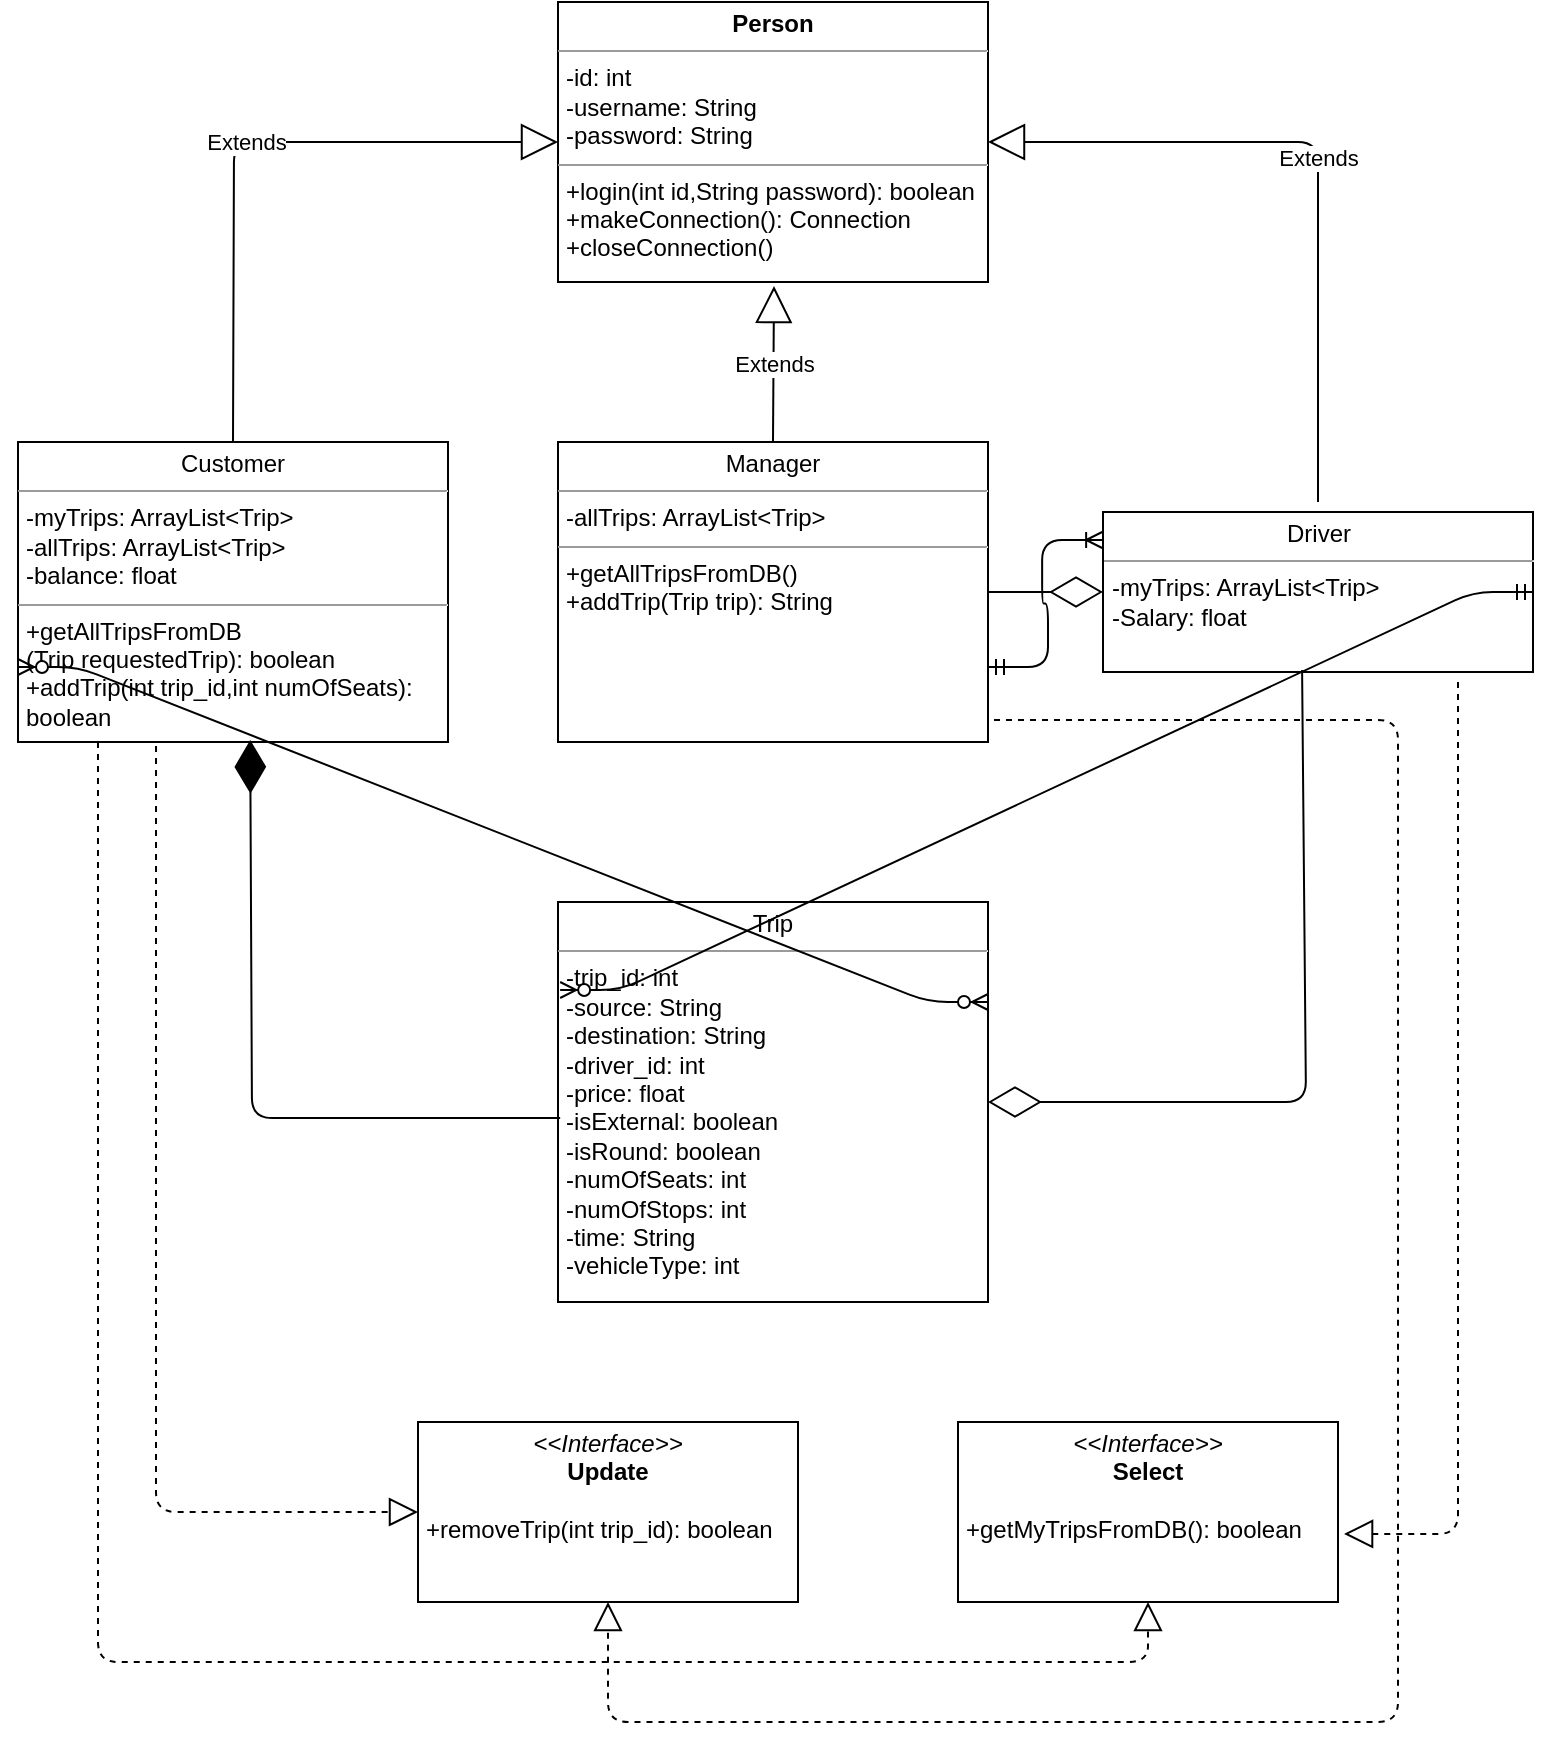 <mxfile version="10.6.1" type="device"><diagram name="Page-1" id="c4acf3e9-155e-7222-9cf6-157b1a14988f"><mxGraphModel dx="754" dy="467" grid="1" gridSize="10" guides="1" tooltips="1" connect="1" arrows="1" fold="1" page="1" pageScale="1" pageWidth="850" pageHeight="1100" background="#ffffff" math="0" shadow="0"><root><mxCell id="0"/><mxCell id="1" parent="0"/><mxCell id="5d2195bd80daf111-12" value="&lt;p style=&quot;margin: 0px ; margin-top: 4px ; text-align: center&quot;&gt;&lt;i&gt;&amp;lt;&amp;lt;Interface&amp;gt;&amp;gt;&lt;/i&gt;&lt;br&gt;&lt;b&gt;Update&lt;/b&gt;&lt;/p&gt;&lt;p style=&quot;margin: 0px ; margin-left: 4px&quot;&gt;&lt;br&gt;&lt;/p&gt;&lt;p style=&quot;margin: 0px ; margin-left: 4px&quot;&gt;+removeTrip(int trip_id): boolean&lt;br&gt;&lt;/p&gt;" style="verticalAlign=top;align=left;overflow=fill;fontSize=12;fontFamily=Helvetica;html=1;rounded=0;shadow=0;comic=0;labelBackgroundColor=none;strokeColor=#000000;strokeWidth=1;fillColor=#ffffff;" parent="1" vertex="1"><mxGeometry x="280" y="720" width="190" height="90" as="geometry"/></mxCell><mxCell id="IpQjeZOqqR7Gu4AgMkf7-1" value="&lt;p style=&quot;margin: 0px ; margin-top: 4px ; text-align: center&quot;&gt;&lt;b&gt;Person&lt;/b&gt;&lt;/p&gt;&lt;hr size=&quot;1&quot;&gt;&lt;p style=&quot;margin: 0px ; margin-left: 4px&quot;&gt;-id: int&lt;/p&gt;&lt;p style=&quot;margin: 0px ; margin-left: 4px&quot;&gt;-username: String&lt;/p&gt;&lt;p style=&quot;margin: 0px ; margin-left: 4px&quot;&gt;-password: String&lt;/p&gt;&lt;hr size=&quot;1&quot;&gt;&lt;p style=&quot;margin: 0px ; margin-left: 4px&quot;&gt;+login(int id,String password): boolean&lt;/p&gt;&lt;p style=&quot;margin: 0px ; margin-left: 4px&quot;&gt;+makeConnection(): Connection&lt;/p&gt;&lt;p style=&quot;margin: 0px ; margin-left: 4px&quot;&gt;+closeConnection()&lt;/p&gt;" style="verticalAlign=top;align=left;overflow=fill;fontSize=12;fontFamily=Helvetica;html=1;" parent="1" vertex="1"><mxGeometry x="350" y="10" width="215" height="140" as="geometry"/></mxCell><mxCell id="IpQjeZOqqR7Gu4AgMkf7-23" value="&lt;p style=&quot;margin: 0px ; margin-top: 4px ; text-align: center&quot;&gt;Customer&lt;/p&gt;&lt;hr size=&quot;1&quot;&gt;&lt;p style=&quot;margin: 0px ; margin-left: 4px&quot;&gt;-myTrips: ArrayList&amp;lt;Trip&amp;gt;&lt;/p&gt;&lt;p style=&quot;margin: 0px ; margin-left: 4px&quot;&gt;-allTrips: ArrayList&amp;lt;Trip&amp;gt;&lt;/p&gt;&lt;p style=&quot;margin: 0px ; margin-left: 4px&quot;&gt;-balance: float&lt;/p&gt;&lt;hr size=&quot;1&quot;&gt;&lt;p style=&quot;margin: 0px ; margin-left: 4px&quot;&gt;+getAllTripsFromDB&lt;/p&gt;&lt;p style=&quot;margin: 0px ; margin-left: 4px&quot;&gt;&lt;span&gt;(Trip requestedTrip): boolean&lt;/span&gt;&lt;/p&gt;&lt;p style=&quot;margin: 0px ; margin-left: 4px&quot;&gt;+addTrip(int trip_id,int numOfSeats):&lt;/p&gt;&lt;p style=&quot;margin: 0px ; margin-left: 4px&quot;&gt;boolean&lt;/p&gt;" style="verticalAlign=top;align=left;overflow=fill;fontSize=12;fontFamily=Helvetica;html=1;" parent="1" vertex="1"><mxGeometry x="80" y="230" width="215" height="150" as="geometry"/></mxCell><mxCell id="IpQjeZOqqR7Gu4AgMkf7-25" value="&lt;p style=&quot;margin: 0px ; margin-top: 4px ; text-align: center&quot;&gt;&lt;i&gt;&amp;lt;&amp;lt;Interface&amp;gt;&amp;gt;&lt;/i&gt;&lt;br&gt;&lt;b&gt;Select&lt;/b&gt;&lt;/p&gt;&lt;p style=&quot;margin: 0px ; margin-left: 4px&quot;&gt;&lt;br&gt;&lt;/p&gt;&lt;p style=&quot;margin: 0px ; margin-left: 4px&quot;&gt;+getMyTripsFromDB(): boolean&lt;br&gt;&lt;/p&gt;" style="verticalAlign=top;align=left;overflow=fill;fontSize=12;fontFamily=Helvetica;html=1;rounded=0;shadow=0;comic=0;labelBackgroundColor=none;strokeColor=#000000;strokeWidth=1;fillColor=#ffffff;" parent="1" vertex="1"><mxGeometry x="550" y="720" width="190" height="90" as="geometry"/></mxCell><mxCell id="IpQjeZOqqR7Gu4AgMkf7-26" style="edgeStyle=orthogonalEdgeStyle;rounded=0;orthogonalLoop=1;jettySize=auto;html=1;exitX=0.5;exitY=1;exitDx=0;exitDy=0;" parent="1" source="IpQjeZOqqR7Gu4AgMkf7-25" target="IpQjeZOqqR7Gu4AgMkf7-25" edge="1"><mxGeometry relative="1" as="geometry"/></mxCell><mxCell id="IpQjeZOqqR7Gu4AgMkf7-30" value="" style="endArrow=block;dashed=1;endFill=0;endSize=12;html=1;exitX=0.321;exitY=1.013;exitDx=0;exitDy=0;exitPerimeter=0;entryX=0;entryY=0.5;entryDx=0;entryDy=0;" parent="1" source="IpQjeZOqqR7Gu4AgMkf7-23" target="5d2195bd80daf111-12" edge="1"><mxGeometry width="160" relative="1" as="geometry"><mxPoint x="140" y="490" as="sourcePoint"/><mxPoint x="199" y="590" as="targetPoint"/><Array as="points"><mxPoint x="149" y="765"/></Array></mxGeometry></mxCell><mxCell id="IpQjeZOqqR7Gu4AgMkf7-31" value="&lt;p style=&quot;margin: 0px ; margin-top: 4px ; text-align: center&quot;&gt;Manager&lt;/p&gt;&lt;hr size=&quot;1&quot;&gt;&lt;p style=&quot;margin: 0px ; margin-left: 4px&quot;&gt;&lt;span&gt;-allTrips: ArrayList&amp;lt;Trip&amp;gt;&lt;/span&gt;&lt;/p&gt;&lt;hr size=&quot;1&quot;&gt;&lt;p style=&quot;margin: 0px ; margin-left: 4px&quot;&gt;+getAllTripsFromDB()&lt;/p&gt;&lt;p style=&quot;margin: 0px ; margin-left: 4px&quot;&gt;+addTrip(Trip trip): String&lt;/p&gt;" style="verticalAlign=top;align=left;overflow=fill;fontSize=12;fontFamily=Helvetica;html=1;" parent="1" vertex="1"><mxGeometry x="350" y="230" width="215" height="150" as="geometry"/></mxCell><mxCell id="IpQjeZOqqR7Gu4AgMkf7-33" value="Extends" style="endArrow=block;endSize=16;endFill=0;html=1;entryX=0;entryY=0.5;entryDx=0;entryDy=0;exitX=0.5;exitY=0;exitDx=0;exitDy=0;" parent="1" source="IpQjeZOqqR7Gu4AgMkf7-23" target="IpQjeZOqqR7Gu4AgMkf7-1" edge="1"><mxGeometry width="160" relative="1" as="geometry"><mxPoint x="140" y="140" as="sourcePoint"/><mxPoint x="300" y="140" as="targetPoint"/><Array as="points"><mxPoint x="188" y="80"/></Array></mxGeometry></mxCell><mxCell id="IpQjeZOqqR7Gu4AgMkf7-34" value="Extends" style="endArrow=block;endSize=16;endFill=0;html=1;exitX=0.5;exitY=0;exitDx=0;exitDy=0;" parent="1" source="IpQjeZOqqR7Gu4AgMkf7-31" edge="1"><mxGeometry width="160" relative="1" as="geometry"><mxPoint x="440" y="220" as="sourcePoint"/><mxPoint x="458" y="152" as="targetPoint"/></mxGeometry></mxCell><mxCell id="IpQjeZOqqR7Gu4AgMkf7-35" value="&lt;p style=&quot;margin: 0px ; margin-top: 4px ; text-align: center&quot;&gt;Driver&lt;/p&gt;&lt;hr size=&quot;1&quot;&gt;&lt;p style=&quot;margin: 0px ; margin-left: 4px&quot;&gt;&lt;span&gt;-myTrips: ArrayList&amp;lt;Trip&amp;gt;&lt;/span&gt;&lt;/p&gt;&lt;p style=&quot;margin: 0px ; margin-left: 4px&quot;&gt;&lt;span&gt;-Salary: float&lt;/span&gt;&lt;/p&gt;&lt;p style=&quot;margin: 0px ; margin-left: 4px&quot;&gt;&lt;br&gt;&lt;/p&gt;" style="verticalAlign=top;align=left;overflow=fill;fontSize=12;fontFamily=Helvetica;html=1;" parent="1" vertex="1"><mxGeometry x="622.5" y="265" width="215" height="80" as="geometry"/></mxCell><mxCell id="IpQjeZOqqR7Gu4AgMkf7-36" value="Extends" style="endArrow=block;endSize=16;endFill=0;html=1;entryX=1;entryY=0.5;entryDx=0;entryDy=0;" parent="1" target="IpQjeZOqqR7Gu4AgMkf7-1" edge="1"><mxGeometry width="160" relative="1" as="geometry"><mxPoint x="730" y="260" as="sourcePoint"/><mxPoint x="680" y="130" as="targetPoint"/><Array as="points"><mxPoint x="730" y="80"/></Array></mxGeometry></mxCell><mxCell id="IpQjeZOqqR7Gu4AgMkf7-37" value="" style="endArrow=block;dashed=1;endFill=0;endSize=12;html=1;entryX=1.016;entryY=0.622;entryDx=0;entryDy=0;entryPerimeter=0;" parent="1" target="IpQjeZOqqR7Gu4AgMkf7-25" edge="1"><mxGeometry width="160" relative="1" as="geometry"><mxPoint x="800" y="350" as="sourcePoint"/><mxPoint x="660" y="530" as="targetPoint"/><Array as="points"><mxPoint x="800" y="460"/><mxPoint x="800" y="776"/></Array></mxGeometry></mxCell><mxCell id="IpQjeZOqqR7Gu4AgMkf7-38" value="" style="endArrow=block;dashed=1;endFill=0;endSize=12;html=1;exitX=0.186;exitY=1;exitDx=0;exitDy=0;exitPerimeter=0;entryX=0.5;entryY=1;entryDx=0;entryDy=0;" parent="1" source="IpQjeZOqqR7Gu4AgMkf7-23" target="IpQjeZOqqR7Gu4AgMkf7-25" edge="1"><mxGeometry width="160" relative="1" as="geometry"><mxPoint x="120" y="400" as="sourcePoint"/><mxPoint x="600" y="820" as="targetPoint"/><Array as="points"><mxPoint x="120" y="840"/><mxPoint x="645" y="840"/></Array></mxGeometry></mxCell><mxCell id="IpQjeZOqqR7Gu4AgMkf7-39" value="" style="endArrow=block;dashed=1;endFill=0;endSize=12;html=1;exitX=1.014;exitY=0.927;exitDx=0;exitDy=0;entryX=0.5;entryY=1;entryDx=0;entryDy=0;exitPerimeter=0;" parent="1" source="IpQjeZOqqR7Gu4AgMkf7-31" target="5d2195bd80daf111-12" edge="1"><mxGeometry width="160" relative="1" as="geometry"><mxPoint x="462.5" y="560" as="sourcePoint"/><mxPoint x="480" y="860" as="targetPoint"/><Array as="points"><mxPoint x="770" y="369"/><mxPoint x="770" y="500"/><mxPoint x="770" y="870"/><mxPoint x="550" y="870"/><mxPoint x="375" y="870"/></Array></mxGeometry></mxCell><mxCell id="IpQjeZOqqR7Gu4AgMkf7-40" value="&lt;p style=&quot;margin: 0px ; margin-top: 4px ; text-align: center&quot;&gt;Trip&lt;/p&gt;&lt;hr size=&quot;1&quot;&gt;&lt;p style=&quot;margin: 0px ; margin-left: 4px&quot;&gt;-trip_id: int&lt;/p&gt;&lt;p style=&quot;margin: 0px ; margin-left: 4px&quot;&gt;-source: String&lt;/p&gt;&lt;p style=&quot;margin: 0px ; margin-left: 4px&quot;&gt;-destination: String&lt;/p&gt;&lt;p style=&quot;margin: 0px ; margin-left: 4px&quot;&gt;-driver_id: int&lt;/p&gt;&lt;p style=&quot;margin: 0px ; margin-left: 4px&quot;&gt;-price: float&lt;/p&gt;&lt;p style=&quot;margin: 0px ; margin-left: 4px&quot;&gt;-isExternal: boolean&lt;/p&gt;&lt;p style=&quot;margin: 0px ; margin-left: 4px&quot;&gt;-isRound: boolean&lt;/p&gt;&lt;p style=&quot;margin: 0px ; margin-left: 4px&quot;&gt;-numOfSeats: int&lt;/p&gt;&lt;p style=&quot;margin: 0px ; margin-left: 4px&quot;&gt;-numOfStops: int&lt;/p&gt;&lt;p style=&quot;margin: 0px ; margin-left: 4px&quot;&gt;-time: String&lt;/p&gt;&lt;p style=&quot;margin: 0px ; margin-left: 4px&quot;&gt;-vehicleType: int&lt;/p&gt;" style="verticalAlign=top;align=left;overflow=fill;fontSize=12;fontFamily=Helvetica;html=1;" parent="1" vertex="1"><mxGeometry x="350" y="460" width="215" height="200" as="geometry"/></mxCell><mxCell id="IpQjeZOqqR7Gu4AgMkf7-43" value="" style="endArrow=diamondThin;endFill=1;endSize=24;html=1;entryX=0.54;entryY=0.993;entryDx=0;entryDy=0;entryPerimeter=0;exitX=0.005;exitY=0.54;exitDx=0;exitDy=0;exitPerimeter=0;" parent="1" source="IpQjeZOqqR7Gu4AgMkf7-40" target="IpQjeZOqqR7Gu4AgMkf7-23" edge="1"><mxGeometry width="160" relative="1" as="geometry"><mxPoint x="310" y="550" as="sourcePoint"/><mxPoint x="230" y="400" as="targetPoint"/><Array as="points"><mxPoint x="197" y="568"/></Array></mxGeometry></mxCell><mxCell id="IpQjeZOqqR7Gu4AgMkf7-44" value="" style="endArrow=diamondThin;endFill=0;endSize=24;html=1;entryX=1;entryY=0.5;entryDx=0;entryDy=0;exitX=0.463;exitY=0.988;exitDx=0;exitDy=0;exitPerimeter=0;" parent="1" source="IpQjeZOqqR7Gu4AgMkf7-35" target="IpQjeZOqqR7Gu4AgMkf7-40" edge="1"><mxGeometry width="160" relative="1" as="geometry"><mxPoint x="724" y="349" as="sourcePoint"/><mxPoint x="622.5" y="430" as="targetPoint"/><Array as="points"><mxPoint x="724" y="560"/></Array></mxGeometry></mxCell><mxCell id="IpQjeZOqqR7Gu4AgMkf7-46" value="" style="endArrow=diamondThin;endFill=0;endSize=24;html=1;entryX=0;entryY=0.5;entryDx=0;entryDy=0;exitX=1;exitY=0.5;exitDx=0;exitDy=0;" parent="1" source="IpQjeZOqqR7Gu4AgMkf7-31" target="IpQjeZOqqR7Gu4AgMkf7-35" edge="1"><mxGeometry width="160" relative="1" as="geometry"><mxPoint x="410" y="410" as="sourcePoint"/><mxPoint x="570" y="410" as="targetPoint"/></mxGeometry></mxCell><mxCell id="xvf05uRSqYdwRmgPk-_7-2" value="" style="edgeStyle=entityRelationEdgeStyle;fontSize=12;html=1;endArrow=ERzeroToMany;endFill=1;startArrow=ERzeroToMany;entryX=0;entryY=0.75;entryDx=0;entryDy=0;exitX=1;exitY=0.25;exitDx=0;exitDy=0;" edge="1" parent="1" source="IpQjeZOqqR7Gu4AgMkf7-40" target="IpQjeZOqqR7Gu4AgMkf7-23"><mxGeometry width="100" height="100" relative="1" as="geometry"><mxPoint x="240" y="540" as="sourcePoint"/><mxPoint x="340" y="440" as="targetPoint"/></mxGeometry></mxCell><mxCell id="xvf05uRSqYdwRmgPk-_7-3" value="" style="edgeStyle=entityRelationEdgeStyle;fontSize=12;html=1;endArrow=ERzeroToMany;startArrow=ERmandOne;exitX=1;exitY=0.5;exitDx=0;exitDy=0;entryX=0.005;entryY=0.22;entryDx=0;entryDy=0;entryPerimeter=0;" edge="1" parent="1" source="IpQjeZOqqR7Gu4AgMkf7-35" target="IpQjeZOqqR7Gu4AgMkf7-40"><mxGeometry width="100" height="100" relative="1" as="geometry"><mxPoint x="810" y="360" as="sourcePoint"/><mxPoint x="345" y="440" as="targetPoint"/></mxGeometry></mxCell><mxCell id="xvf05uRSqYdwRmgPk-_7-6" value="" style="edgeStyle=entityRelationEdgeStyle;fontSize=12;html=1;endArrow=ERoneToMany;startArrow=ERmandOne;entryX=-0.002;entryY=0.175;entryDx=0;entryDy=0;entryPerimeter=0;exitX=1;exitY=0.75;exitDx=0;exitDy=0;" edge="1" parent="1" source="IpQjeZOqqR7Gu4AgMkf7-31" target="IpQjeZOqqR7Gu4AgMkf7-35"><mxGeometry width="100" height="100" relative="1" as="geometry"><mxPoint x="580" y="360" as="sourcePoint"/><mxPoint x="610" y="220" as="targetPoint"/></mxGeometry></mxCell></root></mxGraphModel></diagram></mxfile>